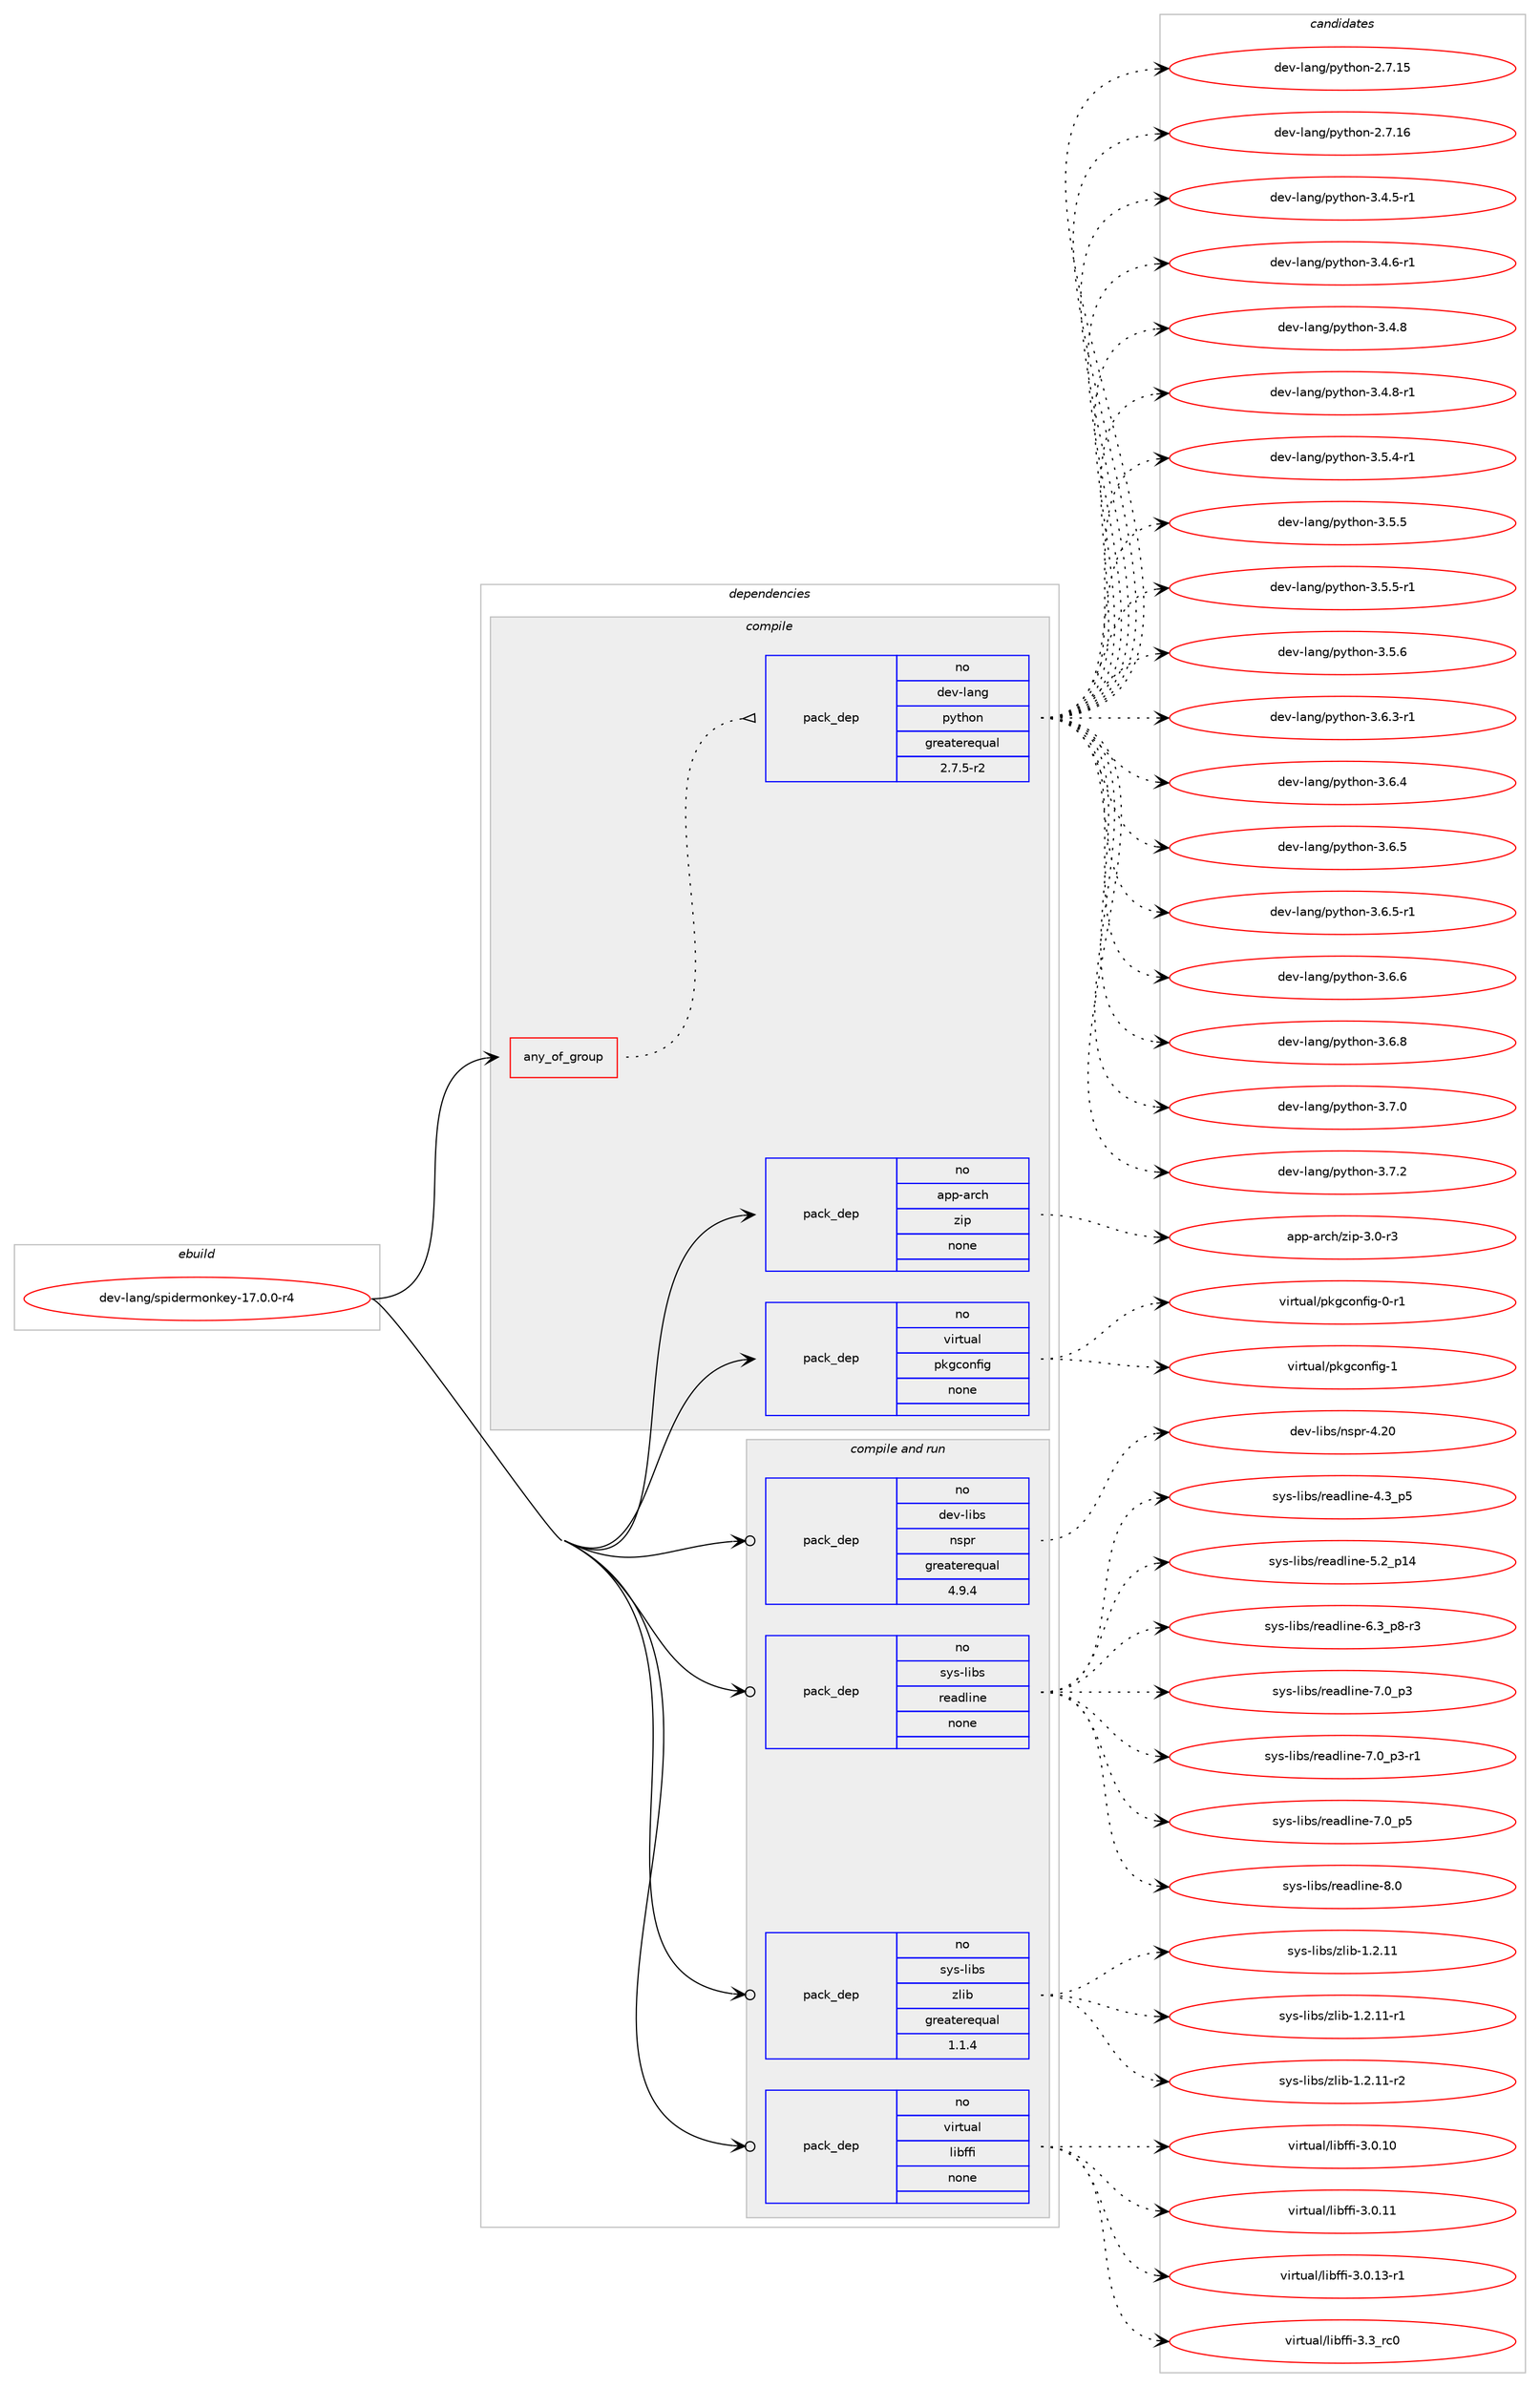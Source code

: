 digraph prolog {

# *************
# Graph options
# *************

newrank=true;
concentrate=true;
compound=true;
graph [rankdir=LR,fontname=Helvetica,fontsize=10,ranksep=1.5];#, ranksep=2.5, nodesep=0.2];
edge  [arrowhead=vee];
node  [fontname=Helvetica,fontsize=10];

# **********
# The ebuild
# **********

subgraph cluster_leftcol {
color=gray;
rank=same;
label=<<i>ebuild</i>>;
id [label="dev-lang/spidermonkey-17.0.0-r4", color=red, width=4, href="../dev-lang/spidermonkey-17.0.0-r4.svg"];
}

# ****************
# The dependencies
# ****************

subgraph cluster_midcol {
color=gray;
label=<<i>dependencies</i>>;
subgraph cluster_compile {
fillcolor="#eeeeee";
style=filled;
label=<<i>compile</i>>;
subgraph any22061 {
dependency1362760 [label=<<TABLE BORDER="0" CELLBORDER="1" CELLSPACING="0" CELLPADDING="4"><TR><TD CELLPADDING="10">any_of_group</TD></TR></TABLE>>, shape=none, color=red];subgraph pack975276 {
dependency1362761 [label=<<TABLE BORDER="0" CELLBORDER="1" CELLSPACING="0" CELLPADDING="4" WIDTH="220"><TR><TD ROWSPAN="6" CELLPADDING="30">pack_dep</TD></TR><TR><TD WIDTH="110">no</TD></TR><TR><TD>dev-lang</TD></TR><TR><TD>python</TD></TR><TR><TD>greaterequal</TD></TR><TR><TD>2.7.5-r2</TD></TR></TABLE>>, shape=none, color=blue];
}
dependency1362760:e -> dependency1362761:w [weight=20,style="dotted",arrowhead="oinv"];
}
id:e -> dependency1362760:w [weight=20,style="solid",arrowhead="vee"];
subgraph pack975277 {
dependency1362762 [label=<<TABLE BORDER="0" CELLBORDER="1" CELLSPACING="0" CELLPADDING="4" WIDTH="220"><TR><TD ROWSPAN="6" CELLPADDING="30">pack_dep</TD></TR><TR><TD WIDTH="110">no</TD></TR><TR><TD>app-arch</TD></TR><TR><TD>zip</TD></TR><TR><TD>none</TD></TR><TR><TD></TD></TR></TABLE>>, shape=none, color=blue];
}
id:e -> dependency1362762:w [weight=20,style="solid",arrowhead="vee"];
subgraph pack975278 {
dependency1362763 [label=<<TABLE BORDER="0" CELLBORDER="1" CELLSPACING="0" CELLPADDING="4" WIDTH="220"><TR><TD ROWSPAN="6" CELLPADDING="30">pack_dep</TD></TR><TR><TD WIDTH="110">no</TD></TR><TR><TD>virtual</TD></TR><TR><TD>pkgconfig</TD></TR><TR><TD>none</TD></TR><TR><TD></TD></TR></TABLE>>, shape=none, color=blue];
}
id:e -> dependency1362763:w [weight=20,style="solid",arrowhead="vee"];
}
subgraph cluster_compileandrun {
fillcolor="#eeeeee";
style=filled;
label=<<i>compile and run</i>>;
subgraph pack975279 {
dependency1362764 [label=<<TABLE BORDER="0" CELLBORDER="1" CELLSPACING="0" CELLPADDING="4" WIDTH="220"><TR><TD ROWSPAN="6" CELLPADDING="30">pack_dep</TD></TR><TR><TD WIDTH="110">no</TD></TR><TR><TD>dev-libs</TD></TR><TR><TD>nspr</TD></TR><TR><TD>greaterequal</TD></TR><TR><TD>4.9.4</TD></TR></TABLE>>, shape=none, color=blue];
}
id:e -> dependency1362764:w [weight=20,style="solid",arrowhead="odotvee"];
subgraph pack975280 {
dependency1362765 [label=<<TABLE BORDER="0" CELLBORDER="1" CELLSPACING="0" CELLPADDING="4" WIDTH="220"><TR><TD ROWSPAN="6" CELLPADDING="30">pack_dep</TD></TR><TR><TD WIDTH="110">no</TD></TR><TR><TD>sys-libs</TD></TR><TR><TD>readline</TD></TR><TR><TD>none</TD></TR><TR><TD></TD></TR></TABLE>>, shape=none, color=blue];
}
id:e -> dependency1362765:w [weight=20,style="solid",arrowhead="odotvee"];
subgraph pack975281 {
dependency1362766 [label=<<TABLE BORDER="0" CELLBORDER="1" CELLSPACING="0" CELLPADDING="4" WIDTH="220"><TR><TD ROWSPAN="6" CELLPADDING="30">pack_dep</TD></TR><TR><TD WIDTH="110">no</TD></TR><TR><TD>sys-libs</TD></TR><TR><TD>zlib</TD></TR><TR><TD>greaterequal</TD></TR><TR><TD>1.1.4</TD></TR></TABLE>>, shape=none, color=blue];
}
id:e -> dependency1362766:w [weight=20,style="solid",arrowhead="odotvee"];
subgraph pack975282 {
dependency1362767 [label=<<TABLE BORDER="0" CELLBORDER="1" CELLSPACING="0" CELLPADDING="4" WIDTH="220"><TR><TD ROWSPAN="6" CELLPADDING="30">pack_dep</TD></TR><TR><TD WIDTH="110">no</TD></TR><TR><TD>virtual</TD></TR><TR><TD>libffi</TD></TR><TR><TD>none</TD></TR><TR><TD></TD></TR></TABLE>>, shape=none, color=blue];
}
id:e -> dependency1362767:w [weight=20,style="solid",arrowhead="odotvee"];
}
subgraph cluster_run {
fillcolor="#eeeeee";
style=filled;
label=<<i>run</i>>;
}
}

# **************
# The candidates
# **************

subgraph cluster_choices {
rank=same;
color=gray;
label=<<i>candidates</i>>;

subgraph choice975276 {
color=black;
nodesep=1;
choice10010111845108971101034711212111610411111045504655464953 [label="dev-lang/python-2.7.15", color=red, width=4,href="../dev-lang/python-2.7.15.svg"];
choice10010111845108971101034711212111610411111045504655464954 [label="dev-lang/python-2.7.16", color=red, width=4,href="../dev-lang/python-2.7.16.svg"];
choice1001011184510897110103471121211161041111104551465246534511449 [label="dev-lang/python-3.4.5-r1", color=red, width=4,href="../dev-lang/python-3.4.5-r1.svg"];
choice1001011184510897110103471121211161041111104551465246544511449 [label="dev-lang/python-3.4.6-r1", color=red, width=4,href="../dev-lang/python-3.4.6-r1.svg"];
choice100101118451089711010347112121116104111110455146524656 [label="dev-lang/python-3.4.8", color=red, width=4,href="../dev-lang/python-3.4.8.svg"];
choice1001011184510897110103471121211161041111104551465246564511449 [label="dev-lang/python-3.4.8-r1", color=red, width=4,href="../dev-lang/python-3.4.8-r1.svg"];
choice1001011184510897110103471121211161041111104551465346524511449 [label="dev-lang/python-3.5.4-r1", color=red, width=4,href="../dev-lang/python-3.5.4-r1.svg"];
choice100101118451089711010347112121116104111110455146534653 [label="dev-lang/python-3.5.5", color=red, width=4,href="../dev-lang/python-3.5.5.svg"];
choice1001011184510897110103471121211161041111104551465346534511449 [label="dev-lang/python-3.5.5-r1", color=red, width=4,href="../dev-lang/python-3.5.5-r1.svg"];
choice100101118451089711010347112121116104111110455146534654 [label="dev-lang/python-3.5.6", color=red, width=4,href="../dev-lang/python-3.5.6.svg"];
choice1001011184510897110103471121211161041111104551465446514511449 [label="dev-lang/python-3.6.3-r1", color=red, width=4,href="../dev-lang/python-3.6.3-r1.svg"];
choice100101118451089711010347112121116104111110455146544652 [label="dev-lang/python-3.6.4", color=red, width=4,href="../dev-lang/python-3.6.4.svg"];
choice100101118451089711010347112121116104111110455146544653 [label="dev-lang/python-3.6.5", color=red, width=4,href="../dev-lang/python-3.6.5.svg"];
choice1001011184510897110103471121211161041111104551465446534511449 [label="dev-lang/python-3.6.5-r1", color=red, width=4,href="../dev-lang/python-3.6.5-r1.svg"];
choice100101118451089711010347112121116104111110455146544654 [label="dev-lang/python-3.6.6", color=red, width=4,href="../dev-lang/python-3.6.6.svg"];
choice100101118451089711010347112121116104111110455146544656 [label="dev-lang/python-3.6.8", color=red, width=4,href="../dev-lang/python-3.6.8.svg"];
choice100101118451089711010347112121116104111110455146554648 [label="dev-lang/python-3.7.0", color=red, width=4,href="../dev-lang/python-3.7.0.svg"];
choice100101118451089711010347112121116104111110455146554650 [label="dev-lang/python-3.7.2", color=red, width=4,href="../dev-lang/python-3.7.2.svg"];
dependency1362761:e -> choice10010111845108971101034711212111610411111045504655464953:w [style=dotted,weight="100"];
dependency1362761:e -> choice10010111845108971101034711212111610411111045504655464954:w [style=dotted,weight="100"];
dependency1362761:e -> choice1001011184510897110103471121211161041111104551465246534511449:w [style=dotted,weight="100"];
dependency1362761:e -> choice1001011184510897110103471121211161041111104551465246544511449:w [style=dotted,weight="100"];
dependency1362761:e -> choice100101118451089711010347112121116104111110455146524656:w [style=dotted,weight="100"];
dependency1362761:e -> choice1001011184510897110103471121211161041111104551465246564511449:w [style=dotted,weight="100"];
dependency1362761:e -> choice1001011184510897110103471121211161041111104551465346524511449:w [style=dotted,weight="100"];
dependency1362761:e -> choice100101118451089711010347112121116104111110455146534653:w [style=dotted,weight="100"];
dependency1362761:e -> choice1001011184510897110103471121211161041111104551465346534511449:w [style=dotted,weight="100"];
dependency1362761:e -> choice100101118451089711010347112121116104111110455146534654:w [style=dotted,weight="100"];
dependency1362761:e -> choice1001011184510897110103471121211161041111104551465446514511449:w [style=dotted,weight="100"];
dependency1362761:e -> choice100101118451089711010347112121116104111110455146544652:w [style=dotted,weight="100"];
dependency1362761:e -> choice100101118451089711010347112121116104111110455146544653:w [style=dotted,weight="100"];
dependency1362761:e -> choice1001011184510897110103471121211161041111104551465446534511449:w [style=dotted,weight="100"];
dependency1362761:e -> choice100101118451089711010347112121116104111110455146544654:w [style=dotted,weight="100"];
dependency1362761:e -> choice100101118451089711010347112121116104111110455146544656:w [style=dotted,weight="100"];
dependency1362761:e -> choice100101118451089711010347112121116104111110455146554648:w [style=dotted,weight="100"];
dependency1362761:e -> choice100101118451089711010347112121116104111110455146554650:w [style=dotted,weight="100"];
}
subgraph choice975277 {
color=black;
nodesep=1;
choice9711211245971149910447122105112455146484511451 [label="app-arch/zip-3.0-r3", color=red, width=4,href="../app-arch/zip-3.0-r3.svg"];
dependency1362762:e -> choice9711211245971149910447122105112455146484511451:w [style=dotted,weight="100"];
}
subgraph choice975278 {
color=black;
nodesep=1;
choice11810511411611797108471121071039911111010210510345484511449 [label="virtual/pkgconfig-0-r1", color=red, width=4,href="../virtual/pkgconfig-0-r1.svg"];
choice1181051141161179710847112107103991111101021051034549 [label="virtual/pkgconfig-1", color=red, width=4,href="../virtual/pkgconfig-1.svg"];
dependency1362763:e -> choice11810511411611797108471121071039911111010210510345484511449:w [style=dotted,weight="100"];
dependency1362763:e -> choice1181051141161179710847112107103991111101021051034549:w [style=dotted,weight="100"];
}
subgraph choice975279 {
color=black;
nodesep=1;
choice1001011184510810598115471101151121144552465048 [label="dev-libs/nspr-4.20", color=red, width=4,href="../dev-libs/nspr-4.20.svg"];
dependency1362764:e -> choice1001011184510810598115471101151121144552465048:w [style=dotted,weight="100"];
}
subgraph choice975280 {
color=black;
nodesep=1;
choice11512111545108105981154711410197100108105110101455246519511253 [label="sys-libs/readline-4.3_p5", color=red, width=4,href="../sys-libs/readline-4.3_p5.svg"];
choice1151211154510810598115471141019710010810511010145534650951124952 [label="sys-libs/readline-5.2_p14", color=red, width=4,href="../sys-libs/readline-5.2_p14.svg"];
choice115121115451081059811547114101971001081051101014554465195112564511451 [label="sys-libs/readline-6.3_p8-r3", color=red, width=4,href="../sys-libs/readline-6.3_p8-r3.svg"];
choice11512111545108105981154711410197100108105110101455546489511251 [label="sys-libs/readline-7.0_p3", color=red, width=4,href="../sys-libs/readline-7.0_p3.svg"];
choice115121115451081059811547114101971001081051101014555464895112514511449 [label="sys-libs/readline-7.0_p3-r1", color=red, width=4,href="../sys-libs/readline-7.0_p3-r1.svg"];
choice11512111545108105981154711410197100108105110101455546489511253 [label="sys-libs/readline-7.0_p5", color=red, width=4,href="../sys-libs/readline-7.0_p5.svg"];
choice1151211154510810598115471141019710010810511010145564648 [label="sys-libs/readline-8.0", color=red, width=4,href="../sys-libs/readline-8.0.svg"];
dependency1362765:e -> choice11512111545108105981154711410197100108105110101455246519511253:w [style=dotted,weight="100"];
dependency1362765:e -> choice1151211154510810598115471141019710010810511010145534650951124952:w [style=dotted,weight="100"];
dependency1362765:e -> choice115121115451081059811547114101971001081051101014554465195112564511451:w [style=dotted,weight="100"];
dependency1362765:e -> choice11512111545108105981154711410197100108105110101455546489511251:w [style=dotted,weight="100"];
dependency1362765:e -> choice115121115451081059811547114101971001081051101014555464895112514511449:w [style=dotted,weight="100"];
dependency1362765:e -> choice11512111545108105981154711410197100108105110101455546489511253:w [style=dotted,weight="100"];
dependency1362765:e -> choice1151211154510810598115471141019710010810511010145564648:w [style=dotted,weight="100"];
}
subgraph choice975281 {
color=black;
nodesep=1;
choice1151211154510810598115471221081059845494650464949 [label="sys-libs/zlib-1.2.11", color=red, width=4,href="../sys-libs/zlib-1.2.11.svg"];
choice11512111545108105981154712210810598454946504649494511449 [label="sys-libs/zlib-1.2.11-r1", color=red, width=4,href="../sys-libs/zlib-1.2.11-r1.svg"];
choice11512111545108105981154712210810598454946504649494511450 [label="sys-libs/zlib-1.2.11-r2", color=red, width=4,href="../sys-libs/zlib-1.2.11-r2.svg"];
dependency1362766:e -> choice1151211154510810598115471221081059845494650464949:w [style=dotted,weight="100"];
dependency1362766:e -> choice11512111545108105981154712210810598454946504649494511449:w [style=dotted,weight="100"];
dependency1362766:e -> choice11512111545108105981154712210810598454946504649494511450:w [style=dotted,weight="100"];
}
subgraph choice975282 {
color=black;
nodesep=1;
choice11810511411611797108471081059810210210545514648464948 [label="virtual/libffi-3.0.10", color=red, width=4,href="../virtual/libffi-3.0.10.svg"];
choice11810511411611797108471081059810210210545514648464949 [label="virtual/libffi-3.0.11", color=red, width=4,href="../virtual/libffi-3.0.11.svg"];
choice118105114116117971084710810598102102105455146484649514511449 [label="virtual/libffi-3.0.13-r1", color=red, width=4,href="../virtual/libffi-3.0.13-r1.svg"];
choice11810511411611797108471081059810210210545514651951149948 [label="virtual/libffi-3.3_rc0", color=red, width=4,href="../virtual/libffi-3.3_rc0.svg"];
dependency1362767:e -> choice11810511411611797108471081059810210210545514648464948:w [style=dotted,weight="100"];
dependency1362767:e -> choice11810511411611797108471081059810210210545514648464949:w [style=dotted,weight="100"];
dependency1362767:e -> choice118105114116117971084710810598102102105455146484649514511449:w [style=dotted,weight="100"];
dependency1362767:e -> choice11810511411611797108471081059810210210545514651951149948:w [style=dotted,weight="100"];
}
}

}
